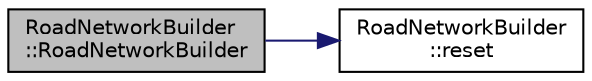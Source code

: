digraph "RoadNetworkBuilder::RoadNetworkBuilder"
{
 // LATEX_PDF_SIZE
  edge [fontname="Helvetica",fontsize="10",labelfontname="Helvetica",labelfontsize="10"];
  node [fontname="Helvetica",fontsize="10",shape=record];
  rankdir="LR";
  Node1 [label="RoadNetworkBuilder\l::RoadNetworkBuilder",height=0.2,width=0.4,color="black", fillcolor="grey75", style="filled", fontcolor="black",tooltip="Default constructor that initializes a new road network."];
  Node1 -> Node2 [color="midnightblue",fontsize="10",style="solid",fontname="Helvetica"];
  Node2 [label="RoadNetworkBuilder\l::reset",height=0.2,width=0.4,color="black", fillcolor="white", style="filled",URL="$classRoadNetworkBuilder.html#aadc141ee45e3228ad3f2d2197439fb52",tooltip="Resets the builder to initial state with a new road network."];
}

